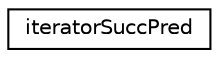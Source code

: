 digraph "Graphical Class Hierarchy"
{
  edge [fontname="Helvetica",fontsize="10",labelfontname="Helvetica",labelfontsize="10"];
  node [fontname="Helvetica",fontsize="10",shape=record];
  rankdir="LR";
  Node0 [label="iteratorSuccPred",height=0.2,width=0.4,color="black", fillcolor="white", style="filled",URL="$classiterator_succ_pred.html",tooltip="Iterateur pour parcourir tous les successeurs ou predecesseurs d&#39;une note. "];
}
